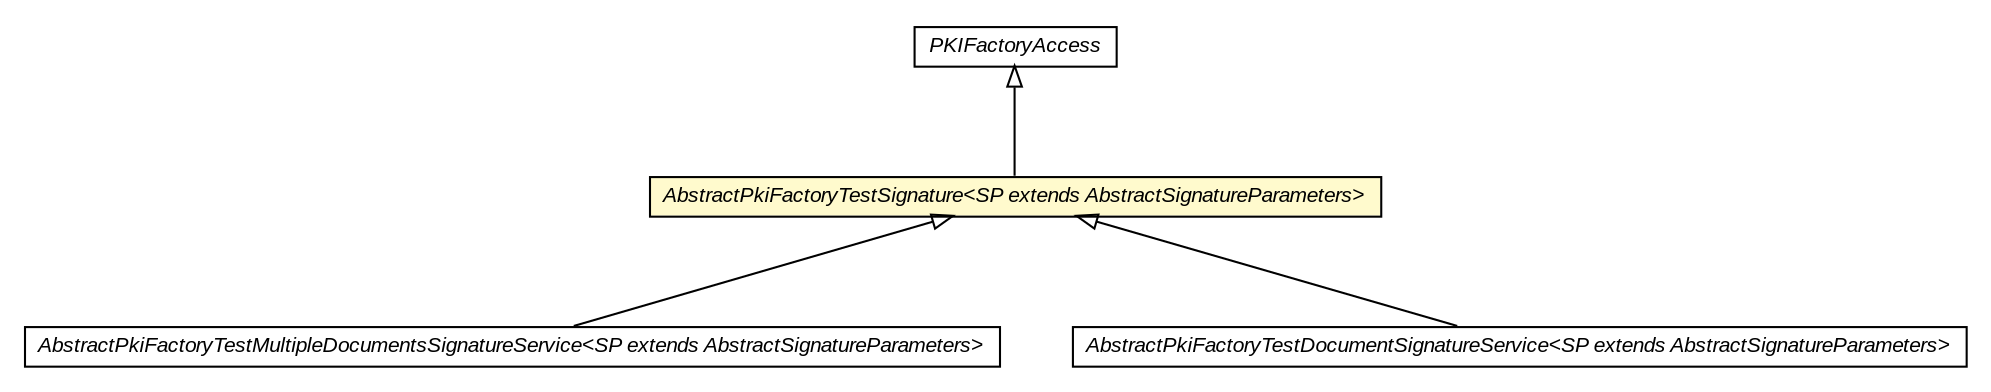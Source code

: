 #!/usr/local/bin/dot
#
# Class diagram 
# Generated by UMLGraph version R5_6-24-gf6e263 (http://www.umlgraph.org/)
#

digraph G {
	edge [fontname="arial",fontsize=10,labelfontname="arial",labelfontsize=10];
	node [fontname="arial",fontsize=10,shape=plaintext];
	nodesep=0.25;
	ranksep=0.5;
	// eu.europa.esig.dss.signature.PKIFactoryAccess
	c138562 [label=<<table title="eu.europa.esig.dss.signature.PKIFactoryAccess" border="0" cellborder="1" cellspacing="0" cellpadding="2" port="p" href="./PKIFactoryAccess.html">
		<tr><td><table border="0" cellspacing="0" cellpadding="1">
<tr><td align="center" balign="center"><font face="arial italic"> PKIFactoryAccess </font></td></tr>
		</table></td></tr>
		</table>>, URL="./PKIFactoryAccess.html", fontname="arial", fontcolor="black", fontsize=10.0];
	// eu.europa.esig.dss.signature.AbstractPkiFactoryTestSignature<SP extends eu.europa.esig.dss.AbstractSignatureParameters>
	c138565 [label=<<table title="eu.europa.esig.dss.signature.AbstractPkiFactoryTestSignature" border="0" cellborder="1" cellspacing="0" cellpadding="2" port="p" bgcolor="lemonChiffon" href="./AbstractPkiFactoryTestSignature.html">
		<tr><td><table border="0" cellspacing="0" cellpadding="1">
<tr><td align="center" balign="center"><font face="arial italic"> AbstractPkiFactoryTestSignature&lt;SP extends AbstractSignatureParameters&gt; </font></td></tr>
		</table></td></tr>
		</table>>, URL="./AbstractPkiFactoryTestSignature.html", fontname="arial", fontcolor="black", fontsize=10.0];
	// eu.europa.esig.dss.signature.AbstractPkiFactoryTestMultipleDocumentsSignatureService<SP extends eu.europa.esig.dss.AbstractSignatureParameters>
	c138566 [label=<<table title="eu.europa.esig.dss.signature.AbstractPkiFactoryTestMultipleDocumentsSignatureService" border="0" cellborder="1" cellspacing="0" cellpadding="2" port="p" href="./AbstractPkiFactoryTestMultipleDocumentsSignatureService.html">
		<tr><td><table border="0" cellspacing="0" cellpadding="1">
<tr><td align="center" balign="center"><font face="arial italic"> AbstractPkiFactoryTestMultipleDocumentsSignatureService&lt;SP extends AbstractSignatureParameters&gt; </font></td></tr>
		</table></td></tr>
		</table>>, URL="./AbstractPkiFactoryTestMultipleDocumentsSignatureService.html", fontname="arial", fontcolor="black", fontsize=10.0];
	// eu.europa.esig.dss.signature.AbstractPkiFactoryTestDocumentSignatureService<SP extends eu.europa.esig.dss.AbstractSignatureParameters>
	c138567 [label=<<table title="eu.europa.esig.dss.signature.AbstractPkiFactoryTestDocumentSignatureService" border="0" cellborder="1" cellspacing="0" cellpadding="2" port="p" href="./AbstractPkiFactoryTestDocumentSignatureService.html">
		<tr><td><table border="0" cellspacing="0" cellpadding="1">
<tr><td align="center" balign="center"><font face="arial italic"> AbstractPkiFactoryTestDocumentSignatureService&lt;SP extends AbstractSignatureParameters&gt; </font></td></tr>
		</table></td></tr>
		</table>>, URL="./AbstractPkiFactoryTestDocumentSignatureService.html", fontname="arial", fontcolor="black", fontsize=10.0];
	//eu.europa.esig.dss.signature.AbstractPkiFactoryTestSignature<SP extends eu.europa.esig.dss.AbstractSignatureParameters> extends eu.europa.esig.dss.signature.PKIFactoryAccess
	c138562:p -> c138565:p [dir=back,arrowtail=empty];
	//eu.europa.esig.dss.signature.AbstractPkiFactoryTestMultipleDocumentsSignatureService<SP extends eu.europa.esig.dss.AbstractSignatureParameters> extends eu.europa.esig.dss.signature.AbstractPkiFactoryTestSignature<SP>
	c138565:p -> c138566:p [dir=back,arrowtail=empty];
	//eu.europa.esig.dss.signature.AbstractPkiFactoryTestDocumentSignatureService<SP extends eu.europa.esig.dss.AbstractSignatureParameters> extends eu.europa.esig.dss.signature.AbstractPkiFactoryTestSignature<SP>
	c138565:p -> c138567:p [dir=back,arrowtail=empty];
}

